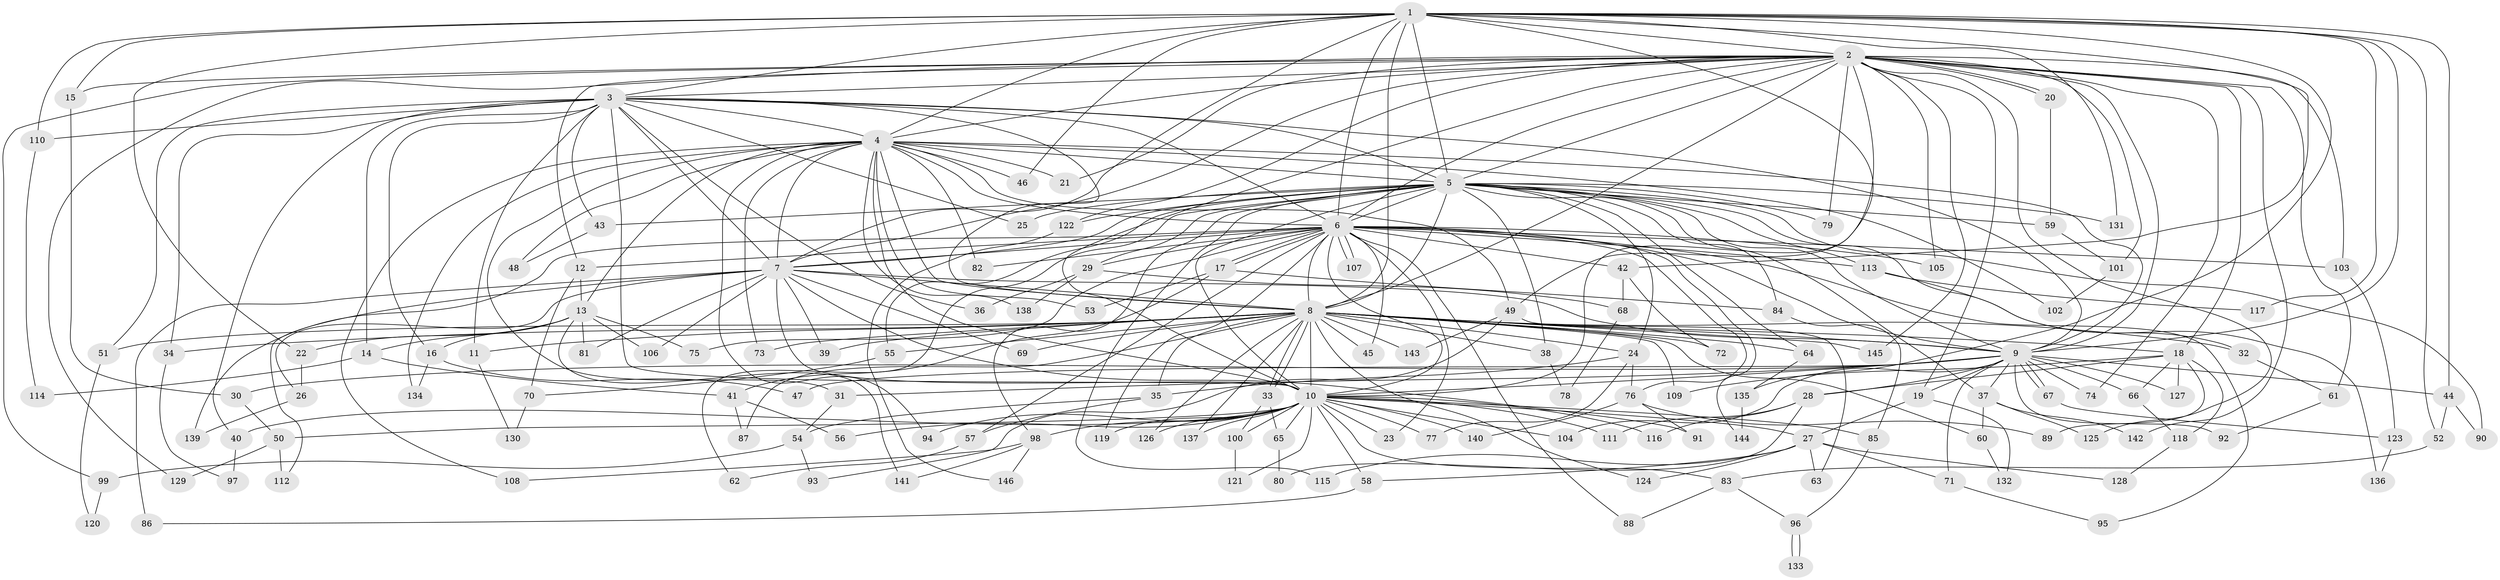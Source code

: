 // Generated by graph-tools (version 1.1) at 2025/34/03/09/25 02:34:36]
// undirected, 146 vertices, 317 edges
graph export_dot {
graph [start="1"]
  node [color=gray90,style=filled];
  1;
  2;
  3;
  4;
  5;
  6;
  7;
  8;
  9;
  10;
  11;
  12;
  13;
  14;
  15;
  16;
  17;
  18;
  19;
  20;
  21;
  22;
  23;
  24;
  25;
  26;
  27;
  28;
  29;
  30;
  31;
  32;
  33;
  34;
  35;
  36;
  37;
  38;
  39;
  40;
  41;
  42;
  43;
  44;
  45;
  46;
  47;
  48;
  49;
  50;
  51;
  52;
  53;
  54;
  55;
  56;
  57;
  58;
  59;
  60;
  61;
  62;
  63;
  64;
  65;
  66;
  67;
  68;
  69;
  70;
  71;
  72;
  73;
  74;
  75;
  76;
  77;
  78;
  79;
  80;
  81;
  82;
  83;
  84;
  85;
  86;
  87;
  88;
  89;
  90;
  91;
  92;
  93;
  94;
  95;
  96;
  97;
  98;
  99;
  100;
  101;
  102;
  103;
  104;
  105;
  106;
  107;
  108;
  109;
  110;
  111;
  112;
  113;
  114;
  115;
  116;
  117;
  118;
  119;
  120;
  121;
  122;
  123;
  124;
  125;
  126;
  127;
  128;
  129;
  130;
  131;
  132;
  133;
  134;
  135;
  136;
  137;
  138;
  139;
  140;
  141;
  142;
  143;
  144;
  145;
  146;
  1 -- 2;
  1 -- 3;
  1 -- 4;
  1 -- 5;
  1 -- 6;
  1 -- 7;
  1 -- 8;
  1 -- 9;
  1 -- 10;
  1 -- 15;
  1 -- 22;
  1 -- 42;
  1 -- 44;
  1 -- 46;
  1 -- 52;
  1 -- 110;
  1 -- 117;
  1 -- 131;
  1 -- 135;
  2 -- 3;
  2 -- 4;
  2 -- 5;
  2 -- 6;
  2 -- 7;
  2 -- 8;
  2 -- 9;
  2 -- 10;
  2 -- 12;
  2 -- 15;
  2 -- 18;
  2 -- 19;
  2 -- 20;
  2 -- 20;
  2 -- 21;
  2 -- 49;
  2 -- 61;
  2 -- 74;
  2 -- 79;
  2 -- 99;
  2 -- 101;
  2 -- 103;
  2 -- 105;
  2 -- 122;
  2 -- 125;
  2 -- 129;
  2 -- 142;
  2 -- 145;
  3 -- 4;
  3 -- 5;
  3 -- 6;
  3 -- 7;
  3 -- 8;
  3 -- 9;
  3 -- 10;
  3 -- 11;
  3 -- 14;
  3 -- 16;
  3 -- 25;
  3 -- 34;
  3 -- 36;
  3 -- 40;
  3 -- 43;
  3 -- 51;
  3 -- 110;
  4 -- 5;
  4 -- 6;
  4 -- 7;
  4 -- 8;
  4 -- 9;
  4 -- 10;
  4 -- 13;
  4 -- 21;
  4 -- 31;
  4 -- 46;
  4 -- 48;
  4 -- 49;
  4 -- 53;
  4 -- 73;
  4 -- 82;
  4 -- 94;
  4 -- 102;
  4 -- 108;
  4 -- 134;
  4 -- 138;
  5 -- 6;
  5 -- 7;
  5 -- 8;
  5 -- 9;
  5 -- 10;
  5 -- 24;
  5 -- 25;
  5 -- 29;
  5 -- 32;
  5 -- 37;
  5 -- 38;
  5 -- 43;
  5 -- 55;
  5 -- 59;
  5 -- 62;
  5 -- 64;
  5 -- 79;
  5 -- 84;
  5 -- 90;
  5 -- 98;
  5 -- 113;
  5 -- 115;
  5 -- 122;
  5 -- 131;
  6 -- 7;
  6 -- 8;
  6 -- 9;
  6 -- 10;
  6 -- 12;
  6 -- 17;
  6 -- 17;
  6 -- 23;
  6 -- 29;
  6 -- 42;
  6 -- 45;
  6 -- 57;
  6 -- 75;
  6 -- 76;
  6 -- 82;
  6 -- 88;
  6 -- 95;
  6 -- 103;
  6 -- 105;
  6 -- 107;
  6 -- 107;
  6 -- 113;
  6 -- 119;
  6 -- 139;
  6 -- 144;
  7 -- 8;
  7 -- 9;
  7 -- 10;
  7 -- 26;
  7 -- 39;
  7 -- 69;
  7 -- 81;
  7 -- 86;
  7 -- 91;
  7 -- 106;
  7 -- 112;
  8 -- 9;
  8 -- 10;
  8 -- 11;
  8 -- 18;
  8 -- 24;
  8 -- 32;
  8 -- 33;
  8 -- 33;
  8 -- 34;
  8 -- 35;
  8 -- 38;
  8 -- 39;
  8 -- 45;
  8 -- 51;
  8 -- 55;
  8 -- 60;
  8 -- 64;
  8 -- 69;
  8 -- 72;
  8 -- 73;
  8 -- 87;
  8 -- 109;
  8 -- 124;
  8 -- 126;
  8 -- 137;
  8 -- 143;
  8 -- 145;
  9 -- 10;
  9 -- 19;
  9 -- 28;
  9 -- 30;
  9 -- 31;
  9 -- 37;
  9 -- 44;
  9 -- 47;
  9 -- 66;
  9 -- 67;
  9 -- 67;
  9 -- 71;
  9 -- 74;
  9 -- 92;
  9 -- 104;
  9 -- 127;
  10 -- 23;
  10 -- 27;
  10 -- 40;
  10 -- 50;
  10 -- 56;
  10 -- 58;
  10 -- 65;
  10 -- 77;
  10 -- 83;
  10 -- 85;
  10 -- 94;
  10 -- 98;
  10 -- 100;
  10 -- 104;
  10 -- 111;
  10 -- 116;
  10 -- 119;
  10 -- 121;
  10 -- 126;
  10 -- 137;
  10 -- 140;
  11 -- 130;
  12 -- 13;
  12 -- 70;
  13 -- 14;
  13 -- 16;
  13 -- 22;
  13 -- 75;
  13 -- 81;
  13 -- 106;
  13 -- 141;
  14 -- 41;
  14 -- 114;
  15 -- 30;
  16 -- 47;
  16 -- 134;
  17 -- 41;
  17 -- 53;
  17 -- 84;
  18 -- 28;
  18 -- 66;
  18 -- 89;
  18 -- 109;
  18 -- 118;
  18 -- 127;
  19 -- 27;
  19 -- 132;
  20 -- 59;
  22 -- 26;
  24 -- 35;
  24 -- 76;
  24 -- 77;
  26 -- 139;
  27 -- 58;
  27 -- 63;
  27 -- 71;
  27 -- 115;
  27 -- 124;
  27 -- 128;
  28 -- 80;
  28 -- 111;
  28 -- 116;
  29 -- 36;
  29 -- 68;
  29 -- 138;
  30 -- 50;
  31 -- 54;
  32 -- 61;
  33 -- 65;
  33 -- 100;
  34 -- 97;
  35 -- 54;
  35 -- 57;
  37 -- 60;
  37 -- 125;
  37 -- 142;
  38 -- 78;
  40 -- 97;
  41 -- 56;
  41 -- 87;
  42 -- 68;
  42 -- 72;
  43 -- 48;
  44 -- 52;
  44 -- 90;
  49 -- 63;
  49 -- 93;
  49 -- 143;
  50 -- 112;
  50 -- 129;
  51 -- 120;
  52 -- 83;
  54 -- 93;
  54 -- 99;
  55 -- 70;
  57 -- 62;
  58 -- 86;
  59 -- 101;
  60 -- 132;
  61 -- 92;
  64 -- 135;
  65 -- 80;
  66 -- 118;
  67 -- 123;
  68 -- 78;
  70 -- 130;
  71 -- 95;
  76 -- 89;
  76 -- 91;
  76 -- 140;
  83 -- 88;
  83 -- 96;
  84 -- 85;
  85 -- 96;
  96 -- 133;
  96 -- 133;
  98 -- 108;
  98 -- 141;
  98 -- 146;
  99 -- 120;
  100 -- 121;
  101 -- 102;
  103 -- 123;
  110 -- 114;
  113 -- 117;
  113 -- 136;
  118 -- 128;
  122 -- 146;
  123 -- 136;
  135 -- 144;
}

